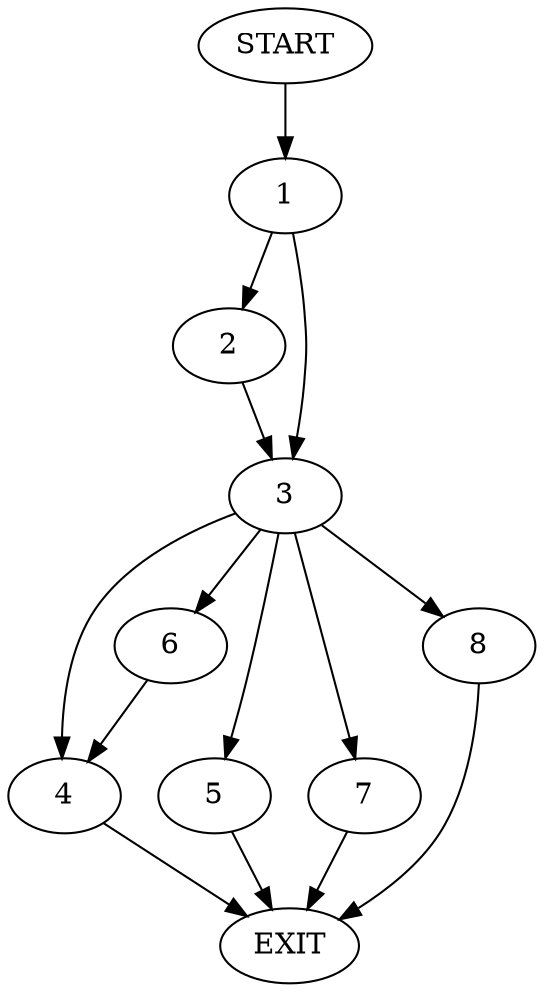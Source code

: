 digraph {
0 [label="START"]
9 [label="EXIT"]
0 -> 1
1 -> 2
1 -> 3
2 -> 3
3 -> 4
3 -> 5
3 -> 6
3 -> 7
3 -> 8
8 -> 9
6 -> 4
4 -> 9
5 -> 9
7 -> 9
}
